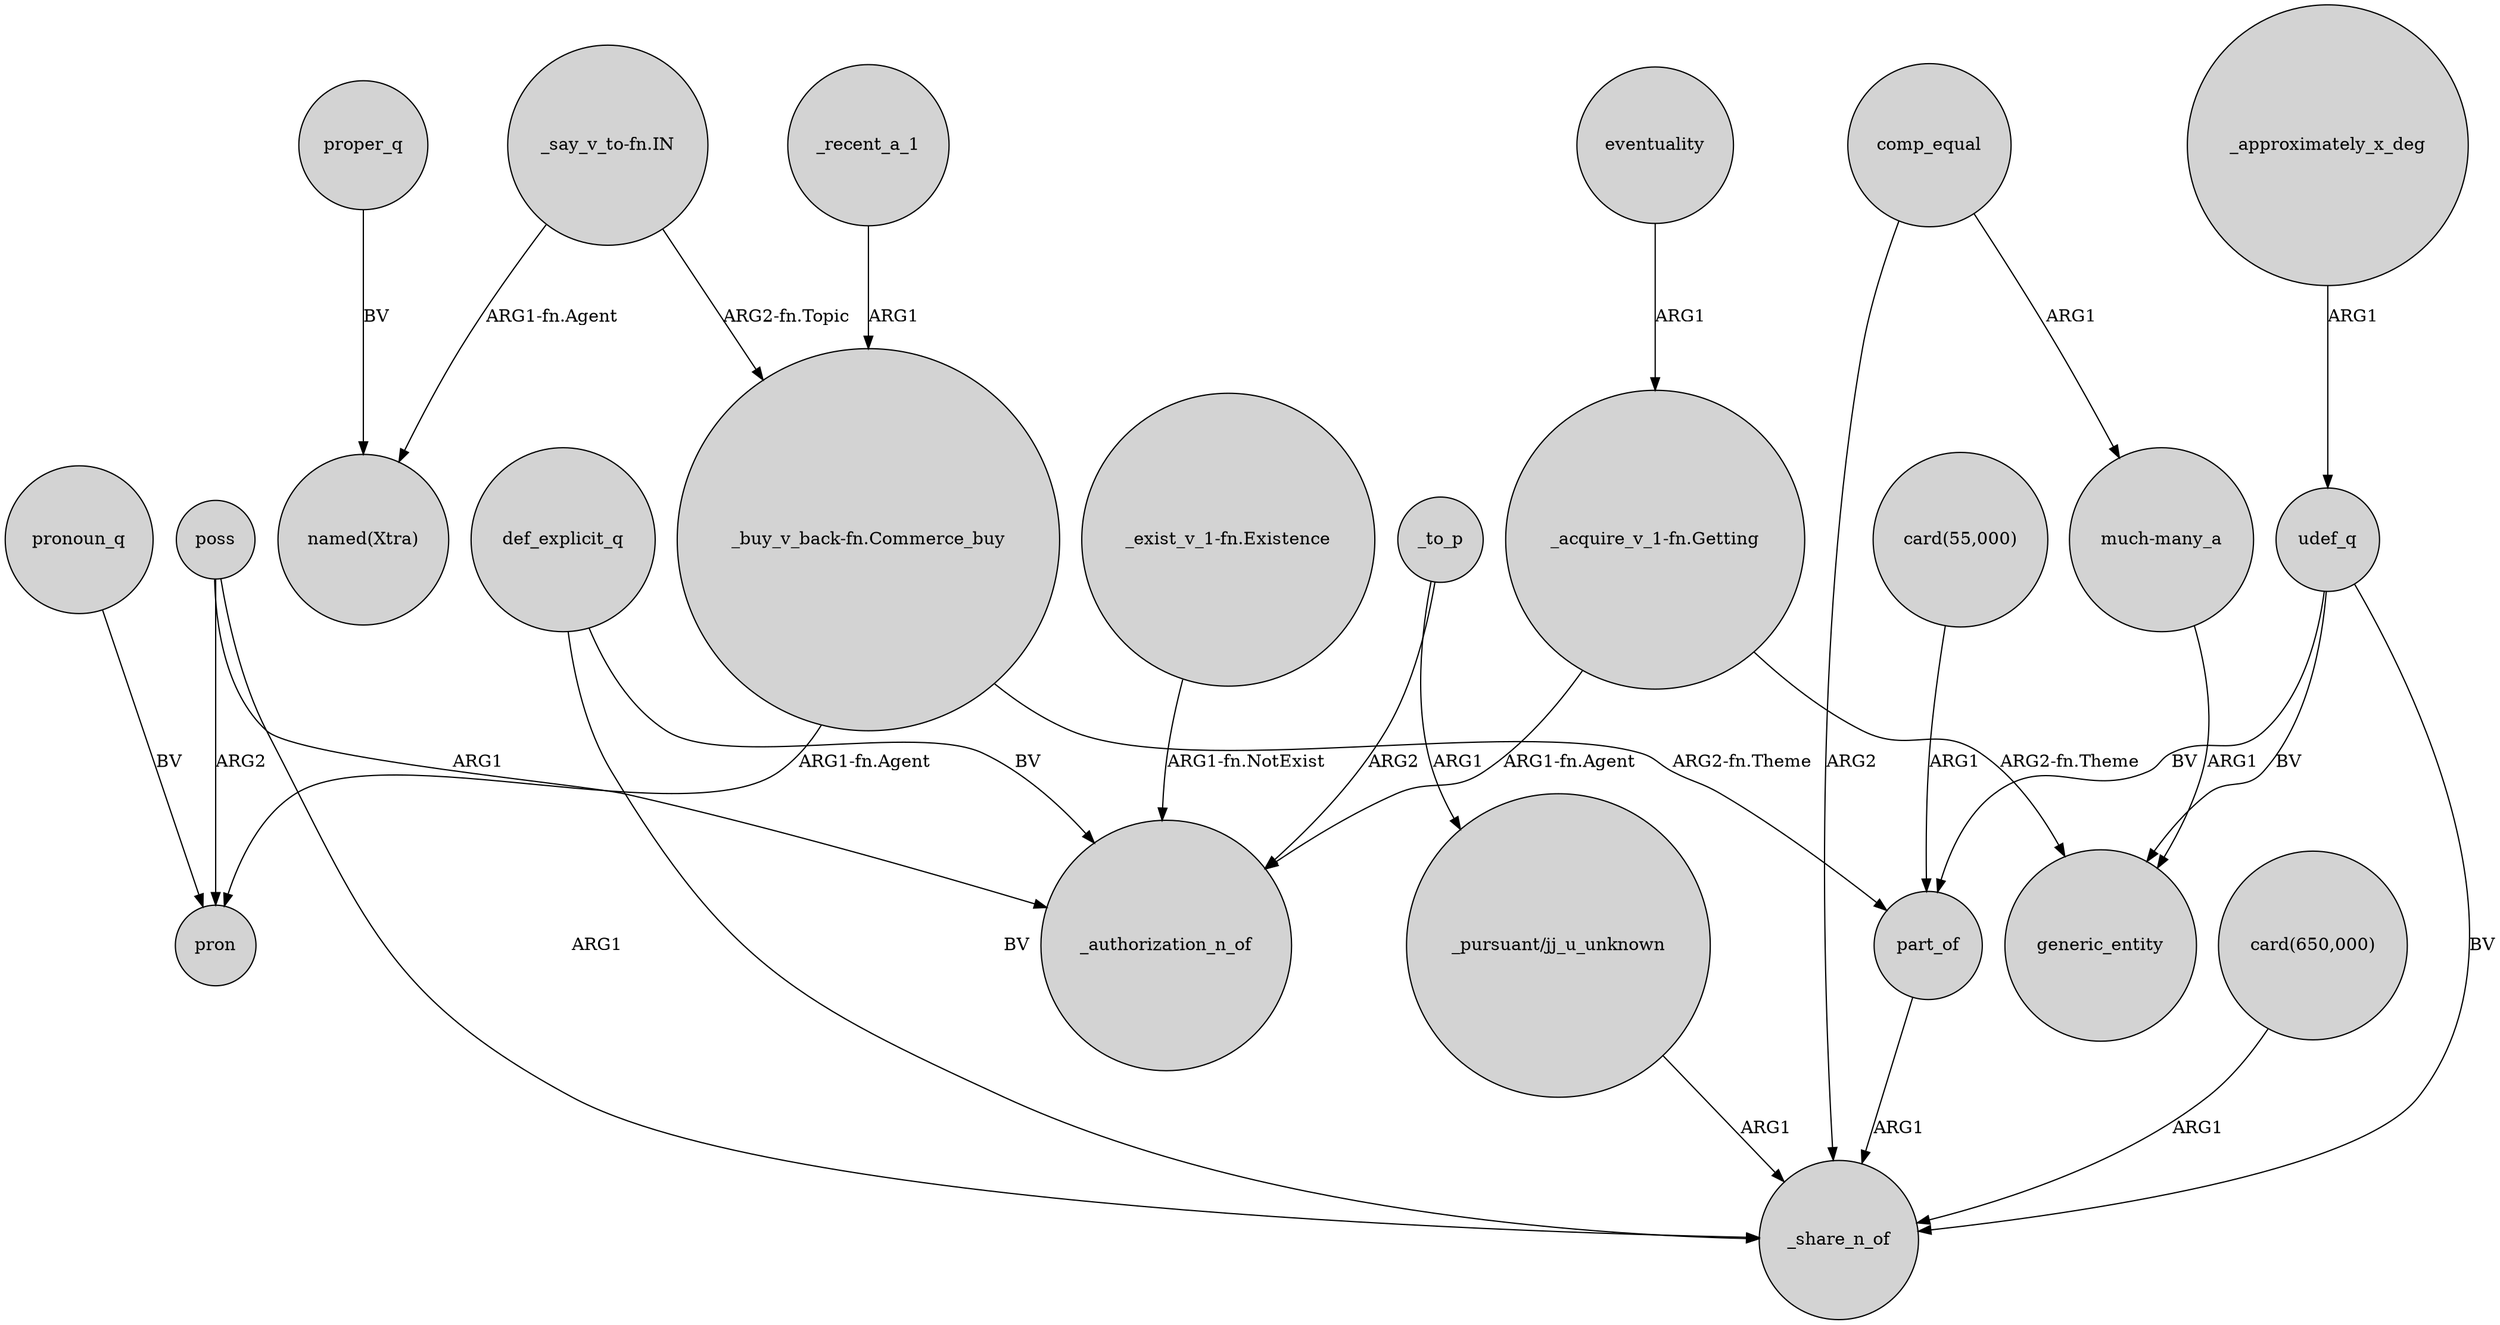 digraph {
	node [shape=circle style=filled]
	udef_q -> part_of [label=BV]
	udef_q -> generic_entity [label=BV]
	poss -> pron [label=ARG2]
	def_explicit_q -> _authorization_n_of [label=BV]
	"much-many_a" -> generic_entity [label=ARG1]
	comp_equal -> _share_n_of [label=ARG2]
	comp_equal -> "much-many_a" [label=ARG1]
	"_say_v_to-fn.IN" -> "_buy_v_back-fn.Commerce_buy" [label="ARG2-fn.Topic"]
	"card(650,000)" -> _share_n_of [label=ARG1]
	"_exist_v_1-fn.Existence" -> _authorization_n_of [label="ARG1-fn.NotExist"]
	_to_p -> "_pursuant/jj_u_unknown" [label=ARG1]
	_to_p -> _authorization_n_of [label=ARG2]
	"card(55,000)" -> part_of [label=ARG1]
	"_pursuant/jj_u_unknown" -> _share_n_of [label=ARG1]
	"_buy_v_back-fn.Commerce_buy" -> part_of [label="ARG2-fn.Theme"]
	pronoun_q -> pron [label=BV]
	proper_q -> "named(Xtra)" [label=BV]
	_approximately_x_deg -> udef_q [label=ARG1]
	"_say_v_to-fn.IN" -> "named(Xtra)" [label="ARG1-fn.Agent"]
	eventuality -> "_acquire_v_1-fn.Getting" [label=ARG1]
	"_acquire_v_1-fn.Getting" -> generic_entity [label="ARG2-fn.Theme"]
	udef_q -> _share_n_of [label=BV]
	poss -> _authorization_n_of [label=ARG1]
	_recent_a_1 -> "_buy_v_back-fn.Commerce_buy" [label=ARG1]
	"_buy_v_back-fn.Commerce_buy" -> pron [label="ARG1-fn.Agent"]
	poss -> _share_n_of [label=ARG1]
	part_of -> _share_n_of [label=ARG1]
	def_explicit_q -> _share_n_of [label=BV]
	"_acquire_v_1-fn.Getting" -> _authorization_n_of [label="ARG1-fn.Agent"]
}
